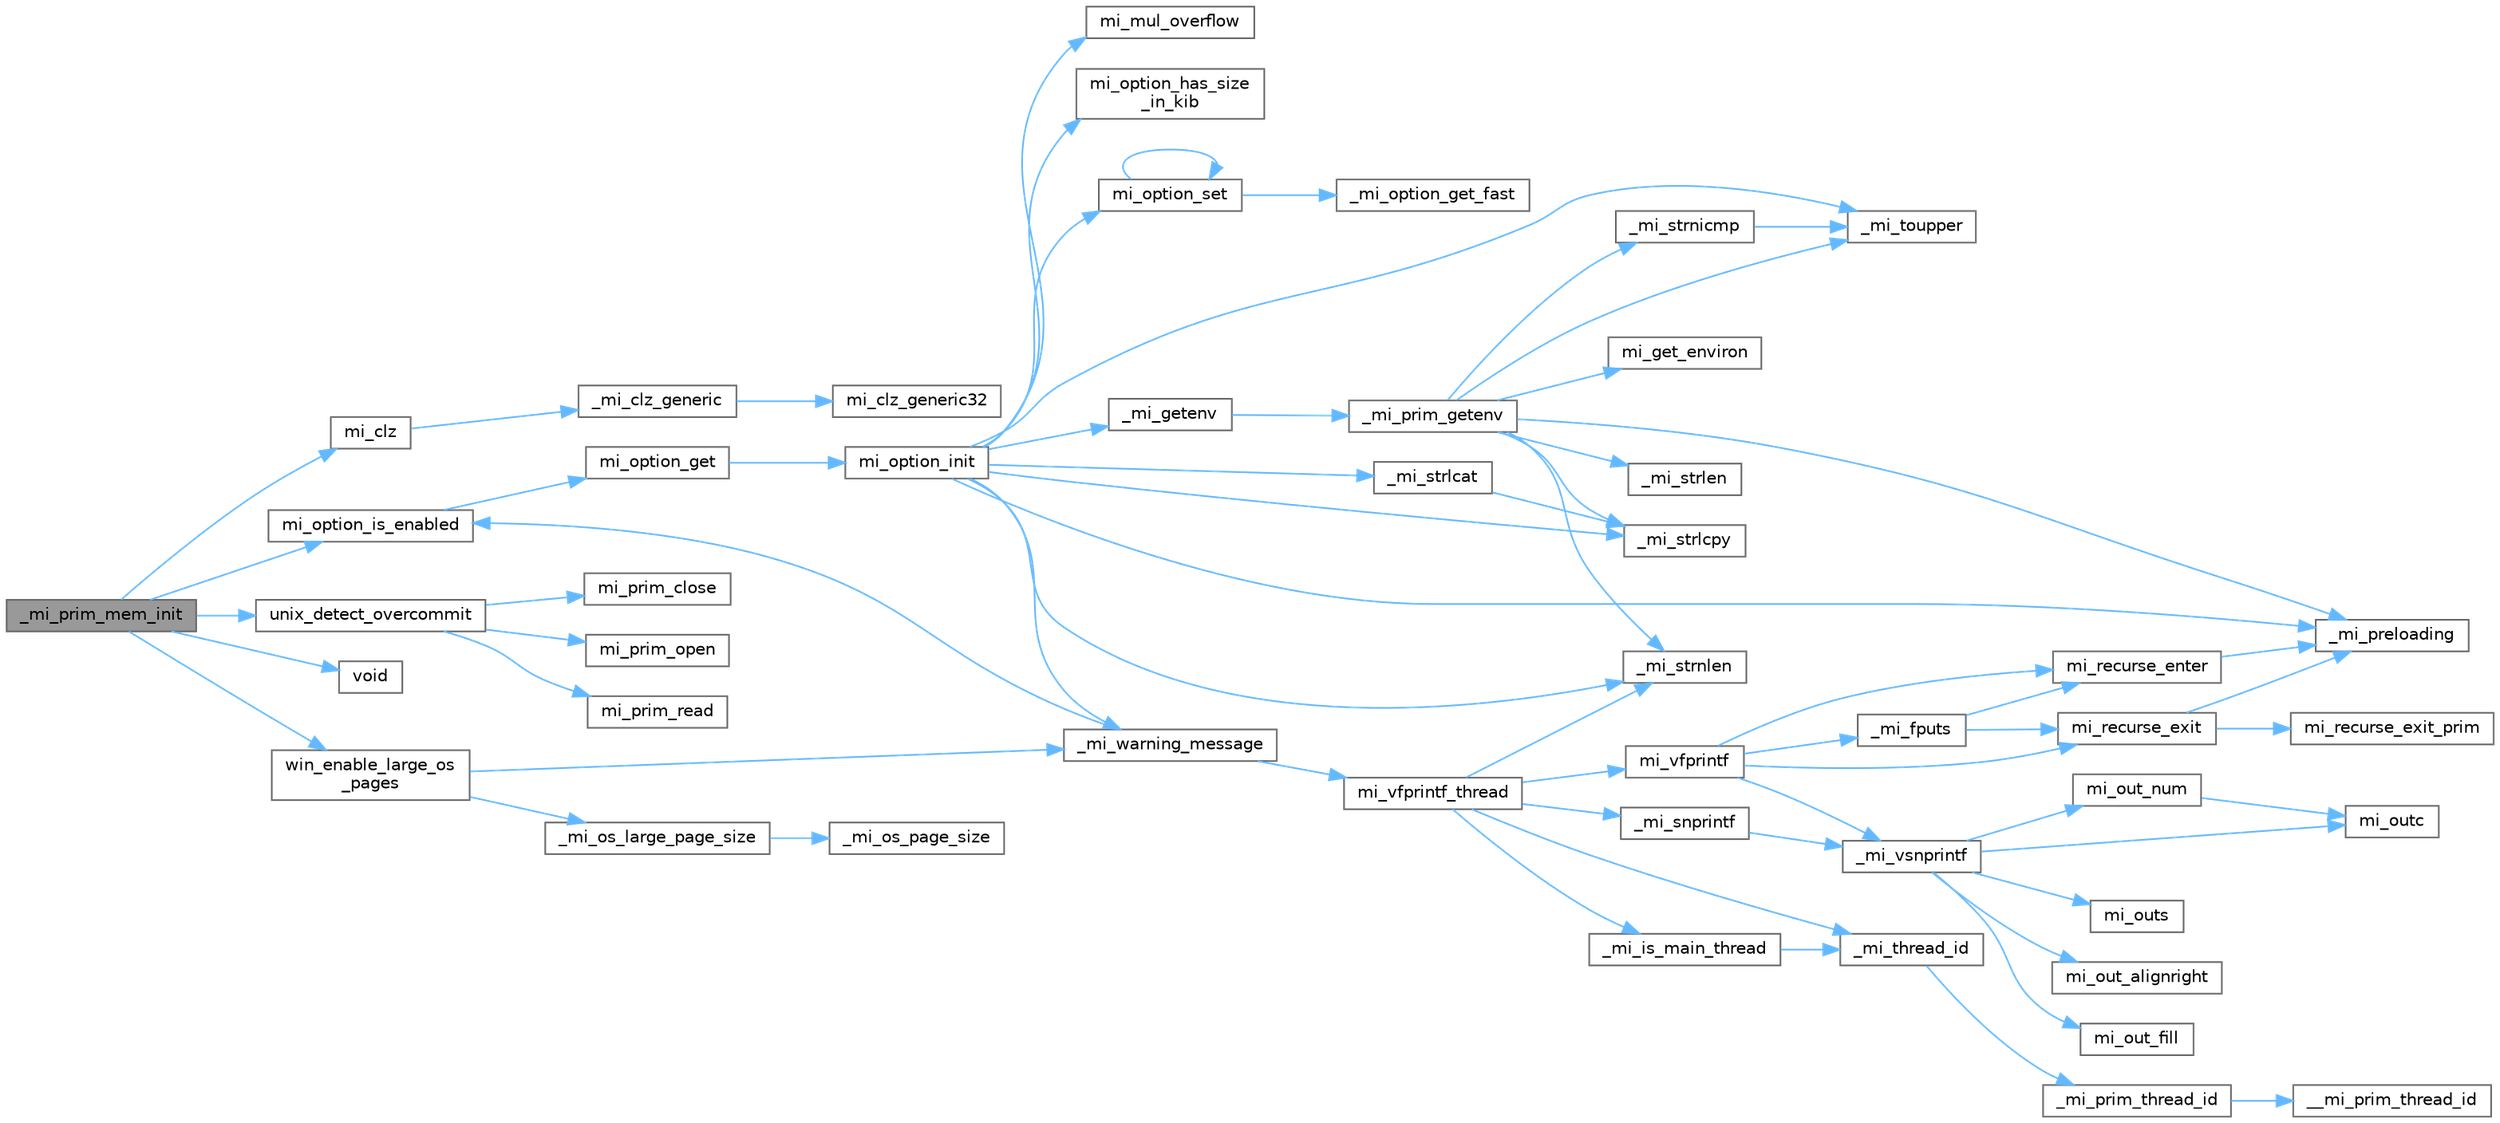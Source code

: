 digraph "_mi_prim_mem_init"
{
 // LATEX_PDF_SIZE
  bgcolor="transparent";
  edge [fontname=Helvetica,fontsize=10,labelfontname=Helvetica,labelfontsize=10];
  node [fontname=Helvetica,fontsize=10,shape=box,height=0.2,width=0.4];
  rankdir="LR";
  Node1 [id="Node000001",label="_mi_prim_mem_init",height=0.2,width=0.4,color="gray40", fillcolor="grey60", style="filled", fontcolor="black",tooltip=" "];
  Node1 -> Node2 [id="edge1_Node000001_Node000002",color="steelblue1",style="solid",tooltip=" "];
  Node2 [id="Node000002",label="mi_clz",height=0.2,width=0.4,color="grey40", fillcolor="white", style="filled",URL="$bits_8h.html#af432eec4ac40df0b60ba04ea09a103fb",tooltip=" "];
  Node2 -> Node3 [id="edge2_Node000002_Node000003",color="steelblue1",style="solid",tooltip=" "];
  Node3 [id="Node000003",label="_mi_clz_generic",height=0.2,width=0.4,color="grey40", fillcolor="white", style="filled",URL="$libc_8c.html#a1bc7ba0ba86e936bbfd596d1285cf9e0",tooltip=" "];
  Node3 -> Node4 [id="edge3_Node000003_Node000004",color="steelblue1",style="solid",tooltip=" "];
  Node4 [id="Node000004",label="mi_clz_generic32",height=0.2,width=0.4,color="grey40", fillcolor="white", style="filled",URL="$libc_8c.html#aa16c4ab1fbf97c298ce47bb145cd42e9",tooltip=" "];
  Node1 -> Node5 [id="edge4_Node000001_Node000005",color="steelblue1",style="solid",tooltip=" "];
  Node5 [id="Node000005",label="mi_option_is_enabled",height=0.2,width=0.4,color="grey40", fillcolor="white", style="filled",URL="$group__options.html#ga459ad98f18b3fc9275474807fe0ca188",tooltip=" "];
  Node5 -> Node6 [id="edge5_Node000005_Node000006",color="steelblue1",style="solid",tooltip=" "];
  Node6 [id="Node000006",label="mi_option_get",height=0.2,width=0.4,color="grey40", fillcolor="white", style="filled",URL="$group__options.html#ga7e8af195cc81d3fa64ccf2662caa565a",tooltip=" "];
  Node6 -> Node7 [id="edge6_Node000006_Node000007",color="steelblue1",style="solid",tooltip=" "];
  Node7 [id="Node000007",label="mi_option_init",height=0.2,width=0.4,color="grey40", fillcolor="white", style="filled",URL="$options_8c.html#a61970c5b942f29a5dea8a39742421cfe",tooltip=" "];
  Node7 -> Node8 [id="edge7_Node000007_Node000008",color="steelblue1",style="solid",tooltip=" "];
  Node8 [id="Node000008",label="_mi_getenv",height=0.2,width=0.4,color="grey40", fillcolor="white", style="filled",URL="$libc_8c.html#ae24e3d9662cc4cc3277fa0f31359b3ee",tooltip=" "];
  Node8 -> Node9 [id="edge8_Node000008_Node000009",color="steelblue1",style="solid",tooltip=" "];
  Node9 [id="Node000009",label="_mi_prim_getenv",height=0.2,width=0.4,color="grey40", fillcolor="white", style="filled",URL="$windows_2prim_8c.html#a83ac99612f318532560ffc033ee18d59",tooltip=" "];
  Node9 -> Node10 [id="edge9_Node000009_Node000010",color="steelblue1",style="solid",tooltip=" "];
  Node10 [id="Node000010",label="_mi_preloading",height=0.2,width=0.4,color="grey40", fillcolor="white", style="filled",URL="$_e_a_s_t_l_2packages_2mimalloc_2src_2init_8c.html#a404be8b4c0576588270fde0b2a4d7832",tooltip=" "];
  Node9 -> Node11 [id="edge10_Node000009_Node000011",color="steelblue1",style="solid",tooltip=" "];
  Node11 [id="Node000011",label="_mi_strlcpy",height=0.2,width=0.4,color="grey40", fillcolor="white", style="filled",URL="$libc_8c.html#a17a9534829be8a086014bf2a2792154f",tooltip=" "];
  Node9 -> Node12 [id="edge11_Node000009_Node000012",color="steelblue1",style="solid",tooltip=" "];
  Node12 [id="Node000012",label="_mi_strlen",height=0.2,width=0.4,color="grey40", fillcolor="white", style="filled",URL="$libc_8c.html#a70fc9bbb723b024221706d118be42bfc",tooltip=" "];
  Node9 -> Node13 [id="edge12_Node000009_Node000013",color="steelblue1",style="solid",tooltip=" "];
  Node13 [id="Node000013",label="_mi_strnicmp",height=0.2,width=0.4,color="grey40", fillcolor="white", style="filled",URL="$libc_8c.html#a0263a76ab329c76a3e9dd758126389d5",tooltip=" "];
  Node13 -> Node14 [id="edge13_Node000013_Node000014",color="steelblue1",style="solid",tooltip=" "];
  Node14 [id="Node000014",label="_mi_toupper",height=0.2,width=0.4,color="grey40", fillcolor="white", style="filled",URL="$libc_8c.html#a0d811385427149f1ea8637c8fab1fd07",tooltip=" "];
  Node9 -> Node15 [id="edge14_Node000009_Node000015",color="steelblue1",style="solid",tooltip=" "];
  Node15 [id="Node000015",label="_mi_strnlen",height=0.2,width=0.4,color="grey40", fillcolor="white", style="filled",URL="$libc_8c.html#ae8577fe0d9bbe3fb90d2169caa1af943",tooltip=" "];
  Node9 -> Node14 [id="edge15_Node000009_Node000014",color="steelblue1",style="solid",tooltip=" "];
  Node9 -> Node16 [id="edge16_Node000009_Node000016",color="steelblue1",style="solid",tooltip=" "];
  Node16 [id="Node000016",label="mi_get_environ",height=0.2,width=0.4,color="grey40", fillcolor="white", style="filled",URL="$unix_2prim_8c.html#a11e720e003c887e5028665097ce7735f",tooltip=" "];
  Node7 -> Node10 [id="edge17_Node000007_Node000010",color="steelblue1",style="solid",tooltip=" "];
  Node7 -> Node17 [id="edge18_Node000007_Node000017",color="steelblue1",style="solid",tooltip=" "];
  Node17 [id="Node000017",label="_mi_strlcat",height=0.2,width=0.4,color="grey40", fillcolor="white", style="filled",URL="$libc_8c.html#a29572712fc70f836ac31d224d98ad41a",tooltip=" "];
  Node17 -> Node11 [id="edge19_Node000017_Node000011",color="steelblue1",style="solid",tooltip=" "];
  Node7 -> Node11 [id="edge20_Node000007_Node000011",color="steelblue1",style="solid",tooltip=" "];
  Node7 -> Node15 [id="edge21_Node000007_Node000015",color="steelblue1",style="solid",tooltip=" "];
  Node7 -> Node14 [id="edge22_Node000007_Node000014",color="steelblue1",style="solid",tooltip=" "];
  Node7 -> Node18 [id="edge23_Node000007_Node000018",color="steelblue1",style="solid",tooltip=" "];
  Node18 [id="Node000018",label="_mi_warning_message",height=0.2,width=0.4,color="grey40", fillcolor="white", style="filled",URL="$options_8c.html#ac253cac2ca24fb63be7f4937ac620dc4",tooltip=" "];
  Node18 -> Node5 [id="edge24_Node000018_Node000005",color="steelblue1",style="solid",tooltip=" "];
  Node18 -> Node19 [id="edge25_Node000018_Node000019",color="steelblue1",style="solid",tooltip=" "];
  Node19 [id="Node000019",label="mi_vfprintf_thread",height=0.2,width=0.4,color="grey40", fillcolor="white", style="filled",URL="$options_8c.html#a4af8263c139d04a876914f39024a7424",tooltip=" "];
  Node19 -> Node20 [id="edge26_Node000019_Node000020",color="steelblue1",style="solid",tooltip=" "];
  Node20 [id="Node000020",label="_mi_is_main_thread",height=0.2,width=0.4,color="grey40", fillcolor="white", style="filled",URL="$_e_a_s_t_l_2packages_2mimalloc_2src_2init_8c.html#a008e0a28e7c86b15a04094d595e2c327",tooltip=" "];
  Node20 -> Node21 [id="edge27_Node000020_Node000021",color="steelblue1",style="solid",tooltip=" "];
  Node21 [id="Node000021",label="_mi_thread_id",height=0.2,width=0.4,color="grey40", fillcolor="white", style="filled",URL="$_e_a_s_t_l_2packages_2mimalloc_2src_2init_8c.html#a43068a36d7dea6ccf1e3558a27e22993",tooltip=" "];
  Node21 -> Node22 [id="edge28_Node000021_Node000022",color="steelblue1",style="solid",tooltip=" "];
  Node22 [id="Node000022",label="_mi_prim_thread_id",height=0.2,width=0.4,color="grey40", fillcolor="white", style="filled",URL="$prim_8h.html#a3875c92cbb791d0a7c69bc1fd2df6804",tooltip=" "];
  Node22 -> Node23 [id="edge29_Node000022_Node000023",color="steelblue1",style="solid",tooltip=" "];
  Node23 [id="Node000023",label="__mi_prim_thread_id",height=0.2,width=0.4,color="grey40", fillcolor="white", style="filled",URL="$prim_8h.html#a42ea20cb0253ec21dff5f6770927df20",tooltip=" "];
  Node19 -> Node24 [id="edge30_Node000019_Node000024",color="steelblue1",style="solid",tooltip=" "];
  Node24 [id="Node000024",label="_mi_snprintf",height=0.2,width=0.4,color="grey40", fillcolor="white", style="filled",URL="$libc_8c.html#a6c2f4673e3317f332571bc1bec18c49b",tooltip=" "];
  Node24 -> Node25 [id="edge31_Node000024_Node000025",color="steelblue1",style="solid",tooltip=" "];
  Node25 [id="Node000025",label="_mi_vsnprintf",height=0.2,width=0.4,color="grey40", fillcolor="white", style="filled",URL="$libc_8c.html#a8991188606f00dc8665aa14d8e7dab83",tooltip=" "];
  Node25 -> Node26 [id="edge32_Node000025_Node000026",color="steelblue1",style="solid",tooltip=" "];
  Node26 [id="Node000026",label="mi_out_alignright",height=0.2,width=0.4,color="grey40", fillcolor="white", style="filled",URL="$libc_8c.html#ad685676d3f84c5cd4dfa7827c23bd5f8",tooltip=" "];
  Node25 -> Node27 [id="edge33_Node000025_Node000027",color="steelblue1",style="solid",tooltip=" "];
  Node27 [id="Node000027",label="mi_out_fill",height=0.2,width=0.4,color="grey40", fillcolor="white", style="filled",URL="$libc_8c.html#aa0ad53a34be55c1788f02c39458eaae2",tooltip=" "];
  Node25 -> Node28 [id="edge34_Node000025_Node000028",color="steelblue1",style="solid",tooltip=" "];
  Node28 [id="Node000028",label="mi_out_num",height=0.2,width=0.4,color="grey40", fillcolor="white", style="filled",URL="$libc_8c.html#a94c4b54180b0199b5ccafd9873ebf4b6",tooltip=" "];
  Node28 -> Node29 [id="edge35_Node000028_Node000029",color="steelblue1",style="solid",tooltip=" "];
  Node29 [id="Node000029",label="mi_outc",height=0.2,width=0.4,color="grey40", fillcolor="white", style="filled",URL="$libc_8c.html#a623f4757c3652532d609471b123b2a38",tooltip=" "];
  Node25 -> Node29 [id="edge36_Node000025_Node000029",color="steelblue1",style="solid",tooltip=" "];
  Node25 -> Node30 [id="edge37_Node000025_Node000030",color="steelblue1",style="solid",tooltip=" "];
  Node30 [id="Node000030",label="mi_outs",height=0.2,width=0.4,color="grey40", fillcolor="white", style="filled",URL="$libc_8c.html#a1ffb38103615c2e8069c56410328ffe9",tooltip=" "];
  Node19 -> Node15 [id="edge38_Node000019_Node000015",color="steelblue1",style="solid",tooltip=" "];
  Node19 -> Node21 [id="edge39_Node000019_Node000021",color="steelblue1",style="solid",tooltip=" "];
  Node19 -> Node31 [id="edge40_Node000019_Node000031",color="steelblue1",style="solid",tooltip=" "];
  Node31 [id="Node000031",label="mi_vfprintf",height=0.2,width=0.4,color="grey40", fillcolor="white", style="filled",URL="$options_8c.html#a1f31f62f178fb5309451aa44c8d25327",tooltip=" "];
  Node31 -> Node32 [id="edge41_Node000031_Node000032",color="steelblue1",style="solid",tooltip=" "];
  Node32 [id="Node000032",label="_mi_fputs",height=0.2,width=0.4,color="grey40", fillcolor="white", style="filled",URL="$options_8c.html#a74eecad8676654f59f427a84ccc5c19d",tooltip=" "];
  Node32 -> Node33 [id="edge42_Node000032_Node000033",color="steelblue1",style="solid",tooltip=" "];
  Node33 [id="Node000033",label="mi_recurse_enter",height=0.2,width=0.4,color="grey40", fillcolor="white", style="filled",URL="$options_8c.html#a1fdb7bd3b10624ddeabe0988c52a1285",tooltip=" "];
  Node33 -> Node10 [id="edge43_Node000033_Node000010",color="steelblue1",style="solid",tooltip=" "];
  Node32 -> Node34 [id="edge44_Node000032_Node000034",color="steelblue1",style="solid",tooltip=" "];
  Node34 [id="Node000034",label="mi_recurse_exit",height=0.2,width=0.4,color="grey40", fillcolor="white", style="filled",URL="$options_8c.html#ae9c4fbdaa6fedca31b9c25dcb78112ae",tooltip=" "];
  Node34 -> Node10 [id="edge45_Node000034_Node000010",color="steelblue1",style="solid",tooltip=" "];
  Node34 -> Node35 [id="edge46_Node000034_Node000035",color="steelblue1",style="solid",tooltip=" "];
  Node35 [id="Node000035",label="mi_recurse_exit_prim",height=0.2,width=0.4,color="grey40", fillcolor="white", style="filled",URL="$options_8c.html#afa5ef675de035537efd679d53d629adc",tooltip=" "];
  Node31 -> Node25 [id="edge47_Node000031_Node000025",color="steelblue1",style="solid",tooltip=" "];
  Node31 -> Node33 [id="edge48_Node000031_Node000033",color="steelblue1",style="solid",tooltip=" "];
  Node31 -> Node34 [id="edge49_Node000031_Node000034",color="steelblue1",style="solid",tooltip=" "];
  Node7 -> Node36 [id="edge50_Node000007_Node000036",color="steelblue1",style="solid",tooltip=" "];
  Node36 [id="Node000036",label="mi_mul_overflow",height=0.2,width=0.4,color="grey40", fillcolor="white", style="filled",URL="$_e_a_s_t_l_2packages_2mimalloc_2include_2mimalloc_2internal_8h.html#abf06027911fbdc300901fb961a45e4d0",tooltip=" "];
  Node7 -> Node37 [id="edge51_Node000007_Node000037",color="steelblue1",style="solid",tooltip=" "];
  Node37 [id="Node000037",label="mi_option_has_size\l_in_kib",height=0.2,width=0.4,color="grey40", fillcolor="white", style="filled",URL="$options_8c.html#aee4ee640d854972d765c2896aa04270a",tooltip=" "];
  Node7 -> Node38 [id="edge52_Node000007_Node000038",color="steelblue1",style="solid",tooltip=" "];
  Node38 [id="Node000038",label="mi_option_set",height=0.2,width=0.4,color="grey40", fillcolor="white", style="filled",URL="$group__options.html#gaf84921c32375e25754dc2ee6a911fa60",tooltip=" "];
  Node38 -> Node39 [id="edge53_Node000038_Node000039",color="steelblue1",style="solid",tooltip=" "];
  Node39 [id="Node000039",label="_mi_option_get_fast",height=0.2,width=0.4,color="grey40", fillcolor="white", style="filled",URL="$options_8c.html#a1d96c2519367ba4bef4505cbd13aaec3",tooltip=" "];
  Node38 -> Node38 [id="edge54_Node000038_Node000038",color="steelblue1",style="solid",tooltip=" "];
  Node1 -> Node40 [id="edge55_Node000001_Node000040",color="steelblue1",style="solid",tooltip=" "];
  Node40 [id="Node000040",label="unix_detect_overcommit",height=0.2,width=0.4,color="grey40", fillcolor="white", style="filled",URL="$unix_2prim_8c.html#a1a5253b60c9ac22c51eaa623d8df1a53",tooltip=" "];
  Node40 -> Node41 [id="edge56_Node000040_Node000041",color="steelblue1",style="solid",tooltip=" "];
  Node41 [id="Node000041",label="mi_prim_close",height=0.2,width=0.4,color="grey40", fillcolor="white", style="filled",URL="$unix_2prim_8c.html#a1bf67c8e43c8df4cefd984bee41c81a9",tooltip=" "];
  Node40 -> Node42 [id="edge57_Node000040_Node000042",color="steelblue1",style="solid",tooltip=" "];
  Node42 [id="Node000042",label="mi_prim_open",height=0.2,width=0.4,color="grey40", fillcolor="white", style="filled",URL="$unix_2prim_8c.html#a0860bd7d20380405ebe50dc48e9996e4",tooltip=" "];
  Node40 -> Node43 [id="edge58_Node000040_Node000043",color="steelblue1",style="solid",tooltip=" "];
  Node43 [id="Node000043",label="mi_prim_read",height=0.2,width=0.4,color="grey40", fillcolor="white", style="filled",URL="$unix_2prim_8c.html#ae77fe82ffa9c3ceedea9d71d1a62438b",tooltip=" "];
  Node1 -> Node44 [id="edge59_Node000001_Node000044",color="steelblue1",style="solid",tooltip=" "];
  Node44 [id="Node000044",label="void",height=0.2,width=0.4,color="grey40", fillcolor="white", style="filled",URL="$mimalloc_8h.html#a9d6d8aef94ac19034a5f163606f84830",tooltip=" "];
  Node1 -> Node45 [id="edge60_Node000001_Node000045",color="steelblue1",style="solid",tooltip=" "];
  Node45 [id="Node000045",label="win_enable_large_os\l_pages",height=0.2,width=0.4,color="grey40", fillcolor="white", style="filled",URL="$windows_2prim_8c.html#ac7c82f33a2c1922eaa099136313f5c93",tooltip=" "];
  Node45 -> Node46 [id="edge61_Node000045_Node000046",color="steelblue1",style="solid",tooltip=" "];
  Node46 [id="Node000046",label="_mi_os_large_page_size",height=0.2,width=0.4,color="grey40", fillcolor="white", style="filled",URL="$os_8c.html#a7dcadbfdf83d72eca344f128fca39fd8",tooltip=" "];
  Node46 -> Node47 [id="edge62_Node000046_Node000047",color="steelblue1",style="solid",tooltip=" "];
  Node47 [id="Node000047",label="_mi_os_page_size",height=0.2,width=0.4,color="grey40", fillcolor="white", style="filled",URL="$os_8c.html#a723e4c95209d4c6282b53317473e83d5",tooltip=" "];
  Node45 -> Node18 [id="edge63_Node000045_Node000018",color="steelblue1",style="solid",tooltip=" "];
}
